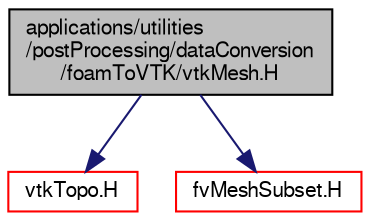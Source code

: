digraph "applications/utilities/postProcessing/dataConversion/foamToVTK/vtkMesh.H"
{
  bgcolor="transparent";
  edge [fontname="FreeSans",fontsize="10",labelfontname="FreeSans",labelfontsize="10"];
  node [fontname="FreeSans",fontsize="10",shape=record];
  Node0 [label="applications/utilities\l/postProcessing/dataConversion\l/foamToVTK/vtkMesh.H",height=0.2,width=0.4,color="black", fillcolor="grey75", style="filled", fontcolor="black"];
  Node0 -> Node1 [color="midnightblue",fontsize="10",style="solid",fontname="FreeSans"];
  Node1 [label="vtkTopo.H",height=0.2,width=0.4,color="red",URL="$a18977.html"];
  Node0 -> Node50 [color="midnightblue",fontsize="10",style="solid",fontname="FreeSans"];
  Node50 [label="fvMeshSubset.H",height=0.2,width=0.4,color="red",URL="$a03563.html"];
}
